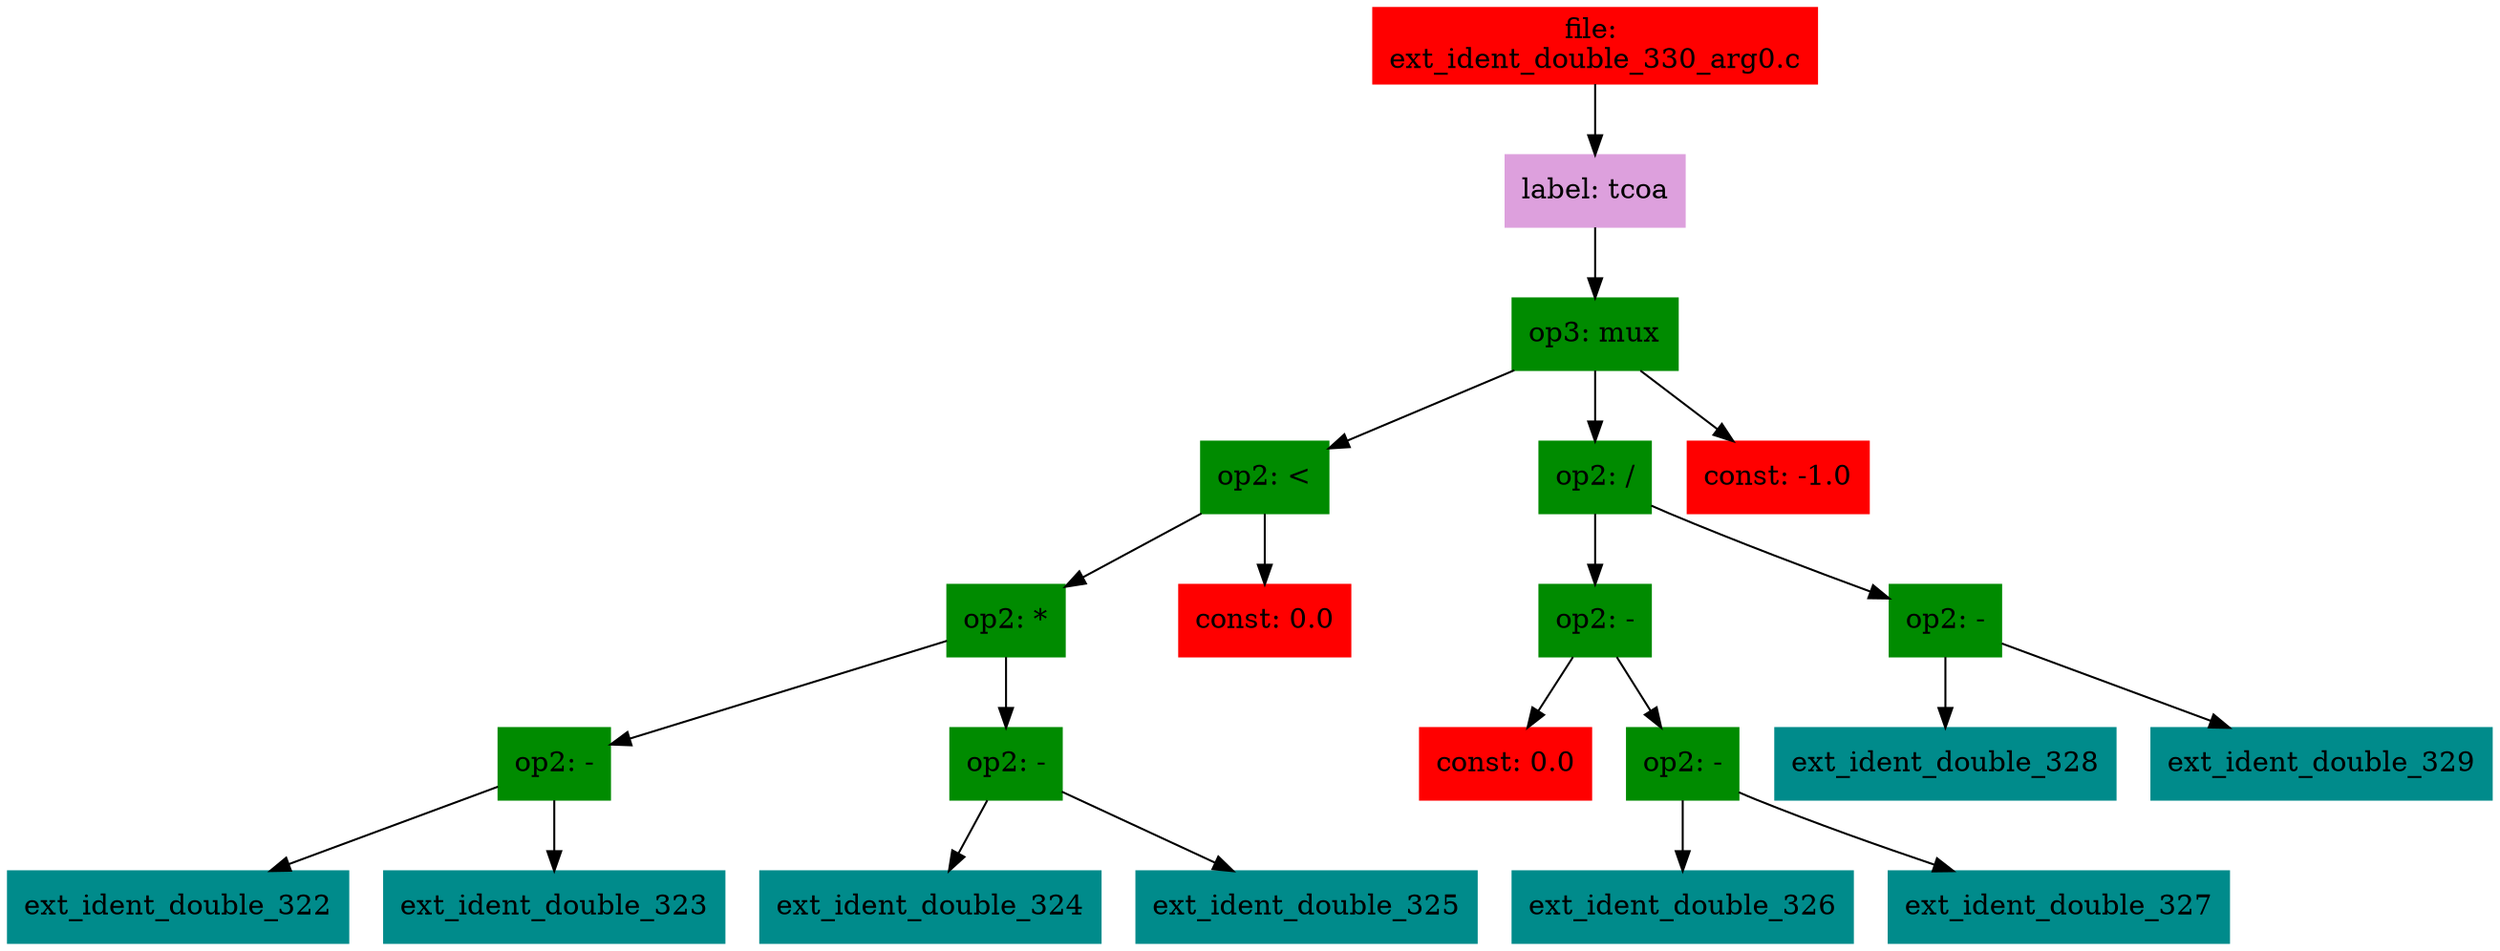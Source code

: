 digraph G {
node [shape=box]

0 [label="file: 
ext_ident_double_330_arg0.c",color=red, style=filled]
1 [label="label: tcoa",color=plum, style=filled]
0 -> 1
2 [label="op3: mux",color=green4, style=filled]
1 -> 2
3 [label="op2: <",color=green4, style=filled]
2 -> 3
4 [label="op2: *",color=green4, style=filled]
3 -> 4
5 [label="op2: -",color=green4, style=filled]
4 -> 5
6 [label="ext_ident_double_322",color=cyan4, style=filled]
5 -> 6
11 [label="ext_ident_double_323",color=cyan4, style=filled]
5 -> 11
16 [label="op2: -",color=green4, style=filled]
4 -> 16
17 [label="ext_ident_double_324",color=cyan4, style=filled]
16 -> 17
24 [label="ext_ident_double_325",color=cyan4, style=filled]
16 -> 24
31 [label="const: 0.0",color=red1, style=filled]
3 -> 31
32 [label="op2: /",color=green4, style=filled]
2 -> 32
33 [label="op2: -",color=green4, style=filled]
32 -> 33
34 [label="const: 0.0",color=red1, style=filled]
33 -> 34
35 [label="op2: -",color=green4, style=filled]
33 -> 35
36 [label="ext_ident_double_326",color=cyan4, style=filled]
35 -> 36
41 [label="ext_ident_double_327",color=cyan4, style=filled]
35 -> 41
46 [label="op2: -",color=green4, style=filled]
32 -> 46
47 [label="ext_ident_double_328",color=cyan4, style=filled]
46 -> 47
54 [label="ext_ident_double_329",color=cyan4, style=filled]
46 -> 54
61 [label="const: -1.0",color=red1, style=filled]
2 -> 61


}

